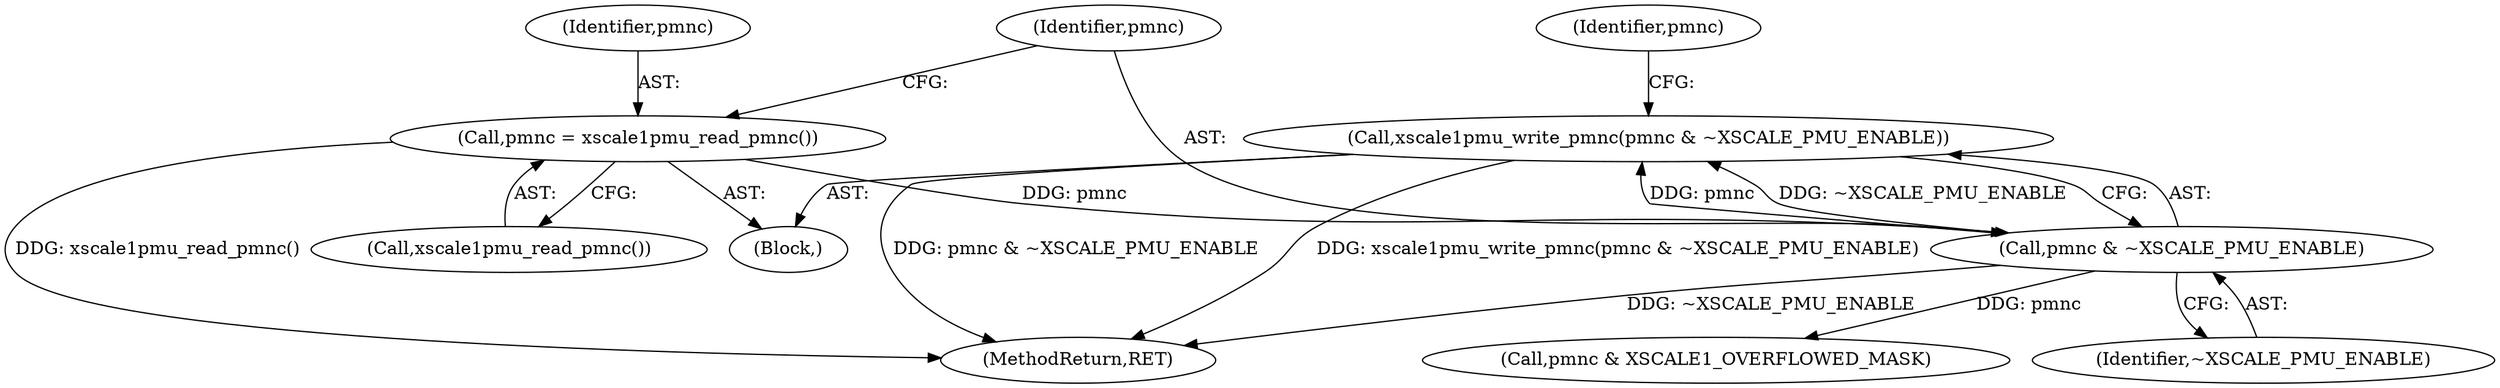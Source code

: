 digraph "0_linux_a8b0ca17b80e92faab46ee7179ba9e99ccb61233_2@API" {
"1000115" [label="(Call,xscale1pmu_write_pmnc(pmnc & ~XSCALE_PMU_ENABLE))"];
"1000116" [label="(Call,pmnc & ~XSCALE_PMU_ENABLE)"];
"1000112" [label="(Call,pmnc = xscale1pmu_read_pmnc())"];
"1000113" [label="(Identifier,pmnc)"];
"1000116" [label="(Call,pmnc & ~XSCALE_PMU_ENABLE)"];
"1000117" [label="(Identifier,pmnc)"];
"1000115" [label="(Call,xscale1pmu_write_pmnc(pmnc & ~XSCALE_PMU_ENABLE))"];
"1000122" [label="(Identifier,pmnc)"];
"1000114" [label="(Call,xscale1pmu_read_pmnc())"];
"1000106" [label="(Block,)"];
"1000112" [label="(Call,pmnc = xscale1pmu_read_pmnc())"];
"1000121" [label="(Call,pmnc & XSCALE1_OVERFLOWED_MASK)"];
"1000219" [label="(MethodReturn,RET)"];
"1000118" [label="(Identifier,~XSCALE_PMU_ENABLE)"];
"1000115" -> "1000106"  [label="AST: "];
"1000115" -> "1000116"  [label="CFG: "];
"1000116" -> "1000115"  [label="AST: "];
"1000122" -> "1000115"  [label="CFG: "];
"1000115" -> "1000219"  [label="DDG: xscale1pmu_write_pmnc(pmnc & ~XSCALE_PMU_ENABLE)"];
"1000115" -> "1000219"  [label="DDG: pmnc & ~XSCALE_PMU_ENABLE"];
"1000116" -> "1000115"  [label="DDG: pmnc"];
"1000116" -> "1000115"  [label="DDG: ~XSCALE_PMU_ENABLE"];
"1000116" -> "1000118"  [label="CFG: "];
"1000117" -> "1000116"  [label="AST: "];
"1000118" -> "1000116"  [label="AST: "];
"1000116" -> "1000219"  [label="DDG: ~XSCALE_PMU_ENABLE"];
"1000112" -> "1000116"  [label="DDG: pmnc"];
"1000116" -> "1000121"  [label="DDG: pmnc"];
"1000112" -> "1000106"  [label="AST: "];
"1000112" -> "1000114"  [label="CFG: "];
"1000113" -> "1000112"  [label="AST: "];
"1000114" -> "1000112"  [label="AST: "];
"1000117" -> "1000112"  [label="CFG: "];
"1000112" -> "1000219"  [label="DDG: xscale1pmu_read_pmnc()"];
}
